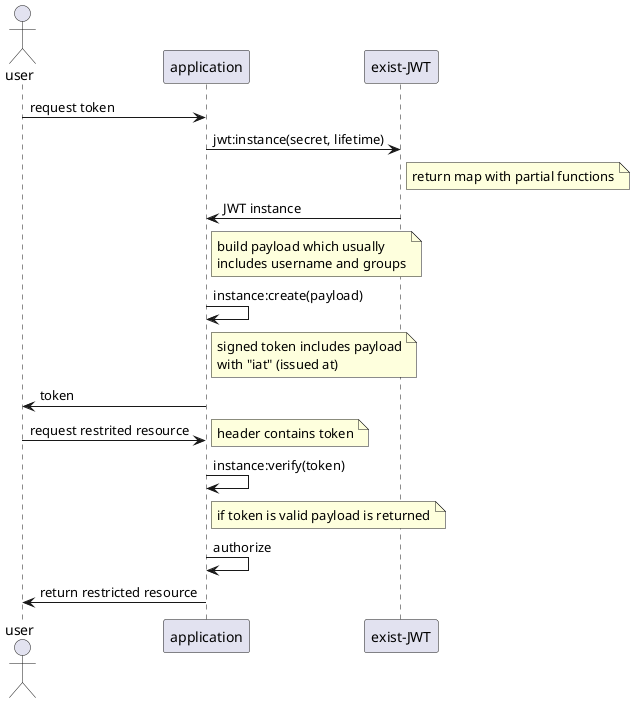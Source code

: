 @startuml

actor user
user -> application: request token

application -> "exist-JWT": jwt:instance(secret, lifetime)
note right of "exist-JWT"
return map with partial functions
end note

"exist-JWT" -> application: JWT instance
note right of application
build payload which usually
includes username and groups
end note


application -> application:instance:create(payload)
note right of application
signed token includes payload
with "iat" (issued at)
end note
application -> user: token

user -> application: request restrited resource
note right: header contains token

application -> application: instance:verify(token)
note right of application
if token is valid payload is returned
end note
application -> application:  authorize



application -> user: return restricted resource

@enduml
